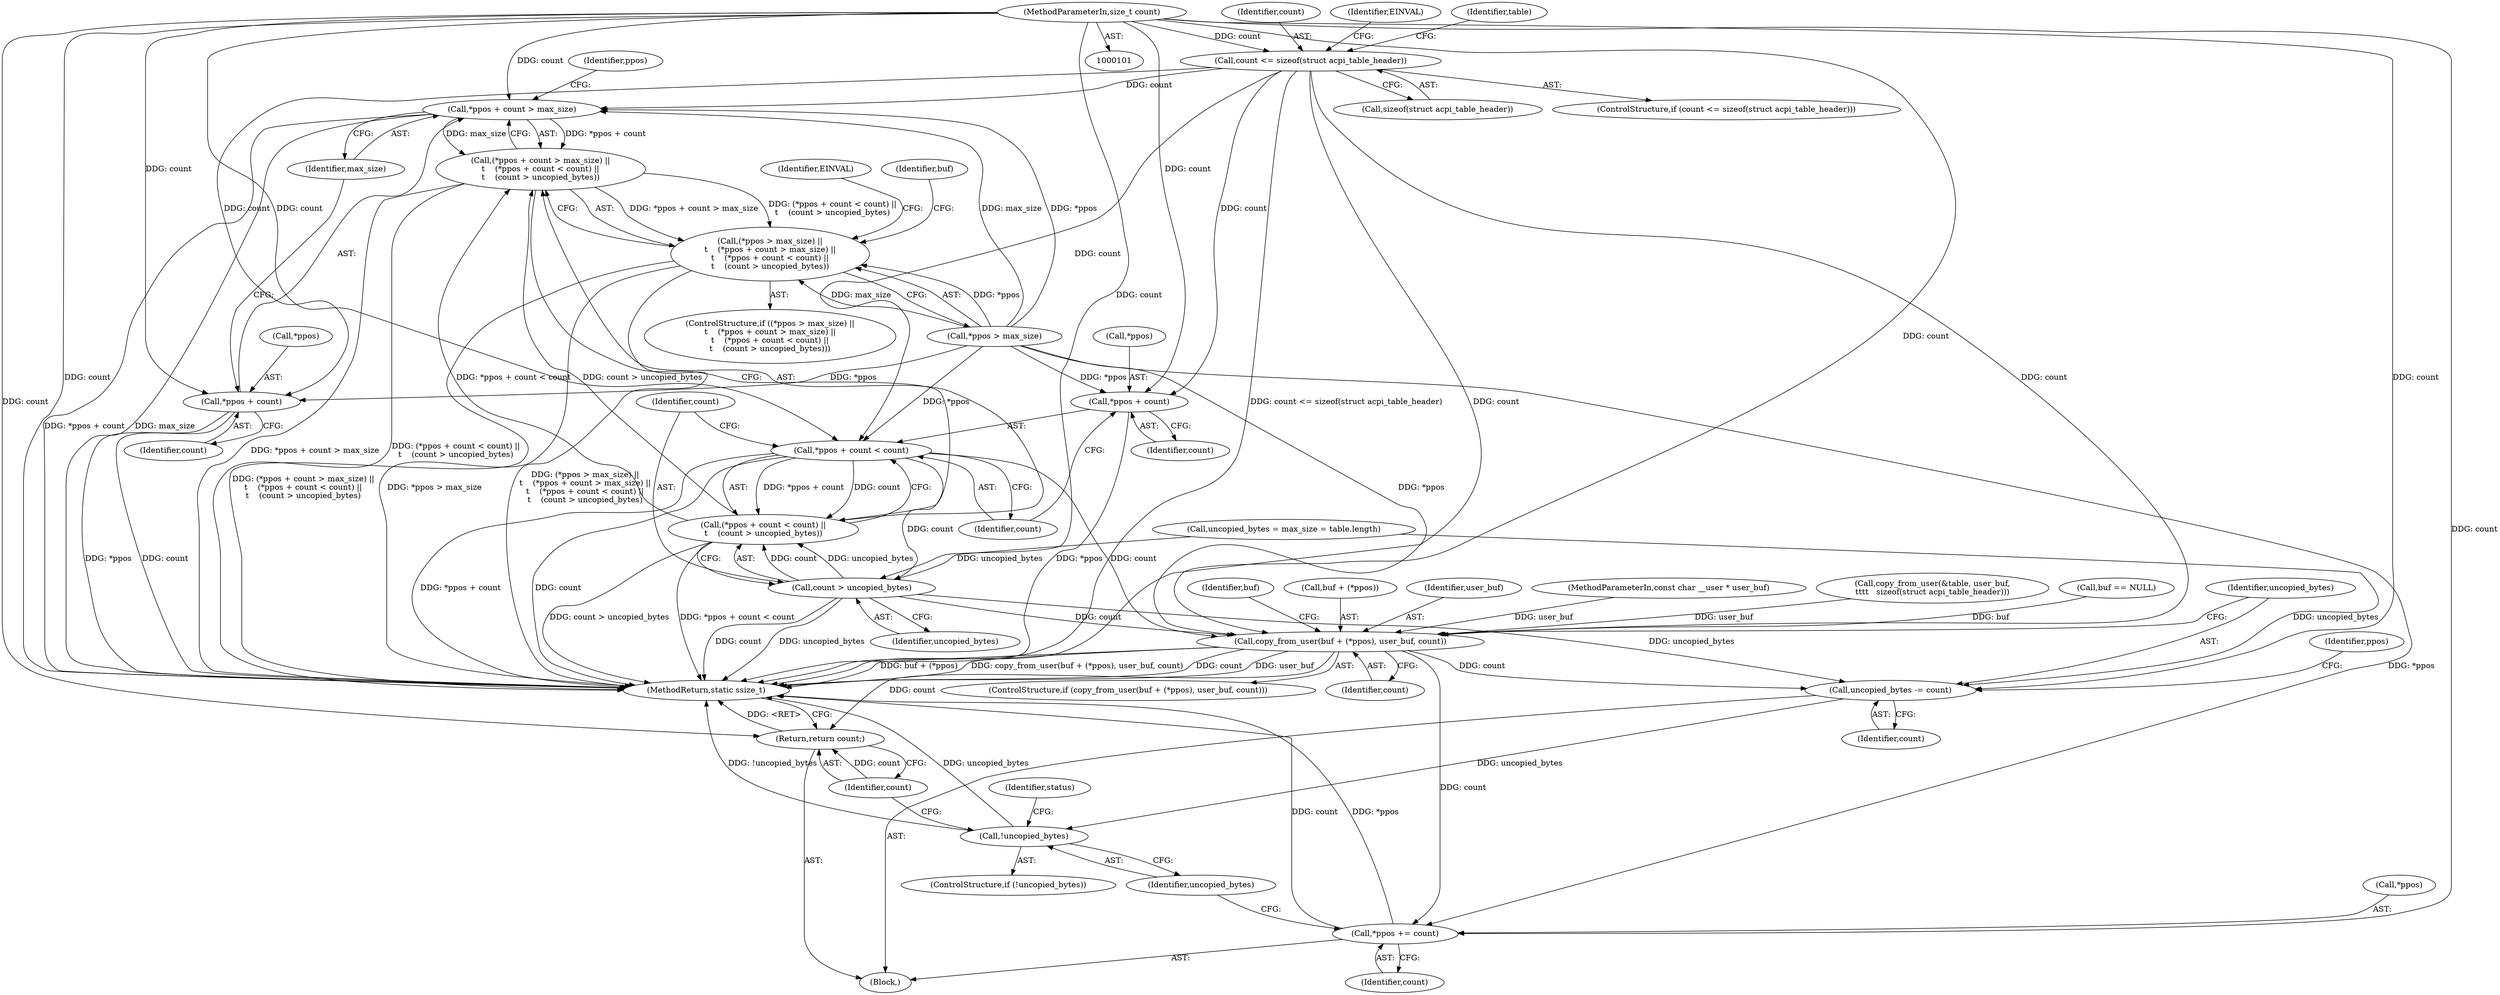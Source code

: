 digraph "1_linux_526b4af47f44148c9d665e57723ed9f86634c6e3_1@API" {
"1000118" [label="(Call,count <= sizeof(struct acpi_table_header))"];
"1000104" [label="(MethodParameterIn,size_t count)"];
"1000167" [label="(Call,*ppos + count > max_size)"];
"1000166" [label="(Call,(*ppos + count > max_size) ||\n\t    (*ppos + count < count) ||\n\t    (count > uncopied_bytes))"];
"1000161" [label="(Call,(*ppos > max_size) ||\n\t    (*ppos + count > max_size) ||\n\t    (*ppos + count < count) ||\n\t    (count > uncopied_bytes))"];
"1000168" [label="(Call,*ppos + count)"];
"1000174" [label="(Call,*ppos + count < count)"];
"1000173" [label="(Call,(*ppos + count < count) ||\n\t    (count > uncopied_bytes))"];
"1000180" [label="(Call,count > uncopied_bytes)"];
"1000187" [label="(Call,copy_from_user(buf + (*ppos), user_buf, count))"];
"1000203" [label="(Call,uncopied_bytes -= count)"];
"1000211" [label="(Call,!uncopied_bytes)"];
"1000206" [label="(Call,*ppos += count)"];
"1000231" [label="(Return,return count;)"];
"1000175" [label="(Call,*ppos + count)"];
"1000128" [label="(Identifier,table)"];
"1000182" [label="(Identifier,uncopied_bytes)"];
"1000208" [label="(Identifier,ppos)"];
"1000177" [label="(Identifier,ppos)"];
"1000166" [label="(Call,(*ppos + count > max_size) ||\n\t    (*ppos + count < count) ||\n\t    (count > uncopied_bytes))"];
"1000212" [label="(Identifier,uncopied_bytes)"];
"1000162" [label="(Call,*ppos > max_size)"];
"1000178" [label="(Identifier,count)"];
"1000174" [label="(Call,*ppos + count < count)"];
"1000169" [label="(Call,*ppos)"];
"1000210" [label="(ControlStructure,if (!uncopied_bytes))"];
"1000232" [label="(Identifier,count)"];
"1000186" [label="(ControlStructure,if (copy_from_user(buf + (*ppos), user_buf, count)))"];
"1000181" [label="(Identifier,count)"];
"1000106" [label="(Block,)"];
"1000207" [label="(Call,*ppos)"];
"1000119" [label="(Identifier,count)"];
"1000189" [label="(Identifier,buf)"];
"1000172" [label="(Identifier,max_size)"];
"1000124" [label="(Identifier,EINVAL)"];
"1000233" [label="(MethodReturn,static ssize_t)"];
"1000175" [label="(Call,*ppos + count)"];
"1000187" [label="(Call,copy_from_user(buf + (*ppos), user_buf, count))"];
"1000179" [label="(Identifier,count)"];
"1000126" [label="(Call,copy_from_user(&table, user_buf,\n\t\t\t\t   sizeof(struct acpi_table_header)))"];
"1000118" [label="(Call,count <= sizeof(struct acpi_table_header))"];
"1000160" [label="(ControlStructure,if ((*ppos > max_size) ||\n\t    (*ppos + count > max_size) ||\n\t    (*ppos + count < count) ||\n\t    (count > uncopied_bytes)))"];
"1000215" [label="(Identifier,status)"];
"1000154" [label="(Call,buf == NULL)"];
"1000231" [label="(Return,return count;)"];
"1000161" [label="(Call,(*ppos > max_size) ||\n\t    (*ppos + count > max_size) ||\n\t    (*ppos + count < count) ||\n\t    (count > uncopied_bytes))"];
"1000196" [label="(Identifier,buf)"];
"1000203" [label="(Call,uncopied_bytes -= count)"];
"1000120" [label="(Call,sizeof(struct acpi_table_header))"];
"1000211" [label="(Call,!uncopied_bytes)"];
"1000176" [label="(Call,*ppos)"];
"1000193" [label="(Identifier,count)"];
"1000188" [label="(Call,buf + (*ppos))"];
"1000204" [label="(Identifier,uncopied_bytes)"];
"1000192" [label="(Identifier,user_buf)"];
"1000117" [label="(ControlStructure,if (count <= sizeof(struct acpi_table_header)))"];
"1000104" [label="(MethodParameterIn,size_t count)"];
"1000180" [label="(Call,count > uncopied_bytes)"];
"1000103" [label="(MethodParameterIn,const char __user * user_buf)"];
"1000205" [label="(Identifier,count)"];
"1000135" [label="(Call,uncopied_bytes = max_size = table.length)"];
"1000167" [label="(Call,*ppos + count > max_size)"];
"1000206" [label="(Call,*ppos += count)"];
"1000168" [label="(Call,*ppos + count)"];
"1000185" [label="(Identifier,EINVAL)"];
"1000173" [label="(Call,(*ppos + count < count) ||\n\t    (count > uncopied_bytes))"];
"1000209" [label="(Identifier,count)"];
"1000171" [label="(Identifier,count)"];
"1000118" -> "1000117"  [label="AST: "];
"1000118" -> "1000120"  [label="CFG: "];
"1000119" -> "1000118"  [label="AST: "];
"1000120" -> "1000118"  [label="AST: "];
"1000124" -> "1000118"  [label="CFG: "];
"1000128" -> "1000118"  [label="CFG: "];
"1000118" -> "1000233"  [label="DDG: count <= sizeof(struct acpi_table_header)"];
"1000118" -> "1000233"  [label="DDG: count"];
"1000104" -> "1000118"  [label="DDG: count"];
"1000118" -> "1000167"  [label="DDG: count"];
"1000118" -> "1000168"  [label="DDG: count"];
"1000118" -> "1000174"  [label="DDG: count"];
"1000118" -> "1000175"  [label="DDG: count"];
"1000118" -> "1000187"  [label="DDG: count"];
"1000104" -> "1000101"  [label="AST: "];
"1000104" -> "1000233"  [label="DDG: count"];
"1000104" -> "1000167"  [label="DDG: count"];
"1000104" -> "1000168"  [label="DDG: count"];
"1000104" -> "1000174"  [label="DDG: count"];
"1000104" -> "1000175"  [label="DDG: count"];
"1000104" -> "1000180"  [label="DDG: count"];
"1000104" -> "1000187"  [label="DDG: count"];
"1000104" -> "1000203"  [label="DDG: count"];
"1000104" -> "1000206"  [label="DDG: count"];
"1000104" -> "1000231"  [label="DDG: count"];
"1000167" -> "1000166"  [label="AST: "];
"1000167" -> "1000172"  [label="CFG: "];
"1000168" -> "1000167"  [label="AST: "];
"1000172" -> "1000167"  [label="AST: "];
"1000177" -> "1000167"  [label="CFG: "];
"1000166" -> "1000167"  [label="CFG: "];
"1000167" -> "1000233"  [label="DDG: *ppos + count"];
"1000167" -> "1000233"  [label="DDG: max_size"];
"1000167" -> "1000166"  [label="DDG: *ppos + count"];
"1000167" -> "1000166"  [label="DDG: max_size"];
"1000162" -> "1000167"  [label="DDG: *ppos"];
"1000162" -> "1000167"  [label="DDG: max_size"];
"1000166" -> "1000161"  [label="AST: "];
"1000166" -> "1000173"  [label="CFG: "];
"1000173" -> "1000166"  [label="AST: "];
"1000161" -> "1000166"  [label="CFG: "];
"1000166" -> "1000233"  [label="DDG: *ppos + count > max_size"];
"1000166" -> "1000233"  [label="DDG: (*ppos + count < count) ||\n\t    (count > uncopied_bytes)"];
"1000166" -> "1000161"  [label="DDG: *ppos + count > max_size"];
"1000166" -> "1000161"  [label="DDG: (*ppos + count < count) ||\n\t    (count > uncopied_bytes)"];
"1000173" -> "1000166"  [label="DDG: *ppos + count < count"];
"1000173" -> "1000166"  [label="DDG: count > uncopied_bytes"];
"1000161" -> "1000160"  [label="AST: "];
"1000161" -> "1000162"  [label="CFG: "];
"1000162" -> "1000161"  [label="AST: "];
"1000185" -> "1000161"  [label="CFG: "];
"1000189" -> "1000161"  [label="CFG: "];
"1000161" -> "1000233"  [label="DDG: (*ppos + count > max_size) ||\n\t    (*ppos + count < count) ||\n\t    (count > uncopied_bytes)"];
"1000161" -> "1000233"  [label="DDG: *ppos > max_size"];
"1000161" -> "1000233"  [label="DDG: (*ppos > max_size) ||\n\t    (*ppos + count > max_size) ||\n\t    (*ppos + count < count) ||\n\t    (count > uncopied_bytes)"];
"1000162" -> "1000161"  [label="DDG: *ppos"];
"1000162" -> "1000161"  [label="DDG: max_size"];
"1000168" -> "1000171"  [label="CFG: "];
"1000169" -> "1000168"  [label="AST: "];
"1000171" -> "1000168"  [label="AST: "];
"1000172" -> "1000168"  [label="CFG: "];
"1000168" -> "1000233"  [label="DDG: *ppos"];
"1000168" -> "1000233"  [label="DDG: count"];
"1000162" -> "1000168"  [label="DDG: *ppos"];
"1000174" -> "1000173"  [label="AST: "];
"1000174" -> "1000179"  [label="CFG: "];
"1000175" -> "1000174"  [label="AST: "];
"1000179" -> "1000174"  [label="AST: "];
"1000181" -> "1000174"  [label="CFG: "];
"1000173" -> "1000174"  [label="CFG: "];
"1000174" -> "1000233"  [label="DDG: count"];
"1000174" -> "1000233"  [label="DDG: *ppos + count"];
"1000174" -> "1000173"  [label="DDG: *ppos + count"];
"1000174" -> "1000173"  [label="DDG: count"];
"1000162" -> "1000174"  [label="DDG: *ppos"];
"1000174" -> "1000180"  [label="DDG: count"];
"1000174" -> "1000187"  [label="DDG: count"];
"1000173" -> "1000180"  [label="CFG: "];
"1000180" -> "1000173"  [label="AST: "];
"1000173" -> "1000233"  [label="DDG: count > uncopied_bytes"];
"1000173" -> "1000233"  [label="DDG: *ppos + count < count"];
"1000180" -> "1000173"  [label="DDG: count"];
"1000180" -> "1000173"  [label="DDG: uncopied_bytes"];
"1000180" -> "1000182"  [label="CFG: "];
"1000181" -> "1000180"  [label="AST: "];
"1000182" -> "1000180"  [label="AST: "];
"1000180" -> "1000233"  [label="DDG: count"];
"1000180" -> "1000233"  [label="DDG: uncopied_bytes"];
"1000135" -> "1000180"  [label="DDG: uncopied_bytes"];
"1000180" -> "1000187"  [label="DDG: count"];
"1000180" -> "1000203"  [label="DDG: uncopied_bytes"];
"1000187" -> "1000186"  [label="AST: "];
"1000187" -> "1000193"  [label="CFG: "];
"1000188" -> "1000187"  [label="AST: "];
"1000192" -> "1000187"  [label="AST: "];
"1000193" -> "1000187"  [label="AST: "];
"1000196" -> "1000187"  [label="CFG: "];
"1000204" -> "1000187"  [label="CFG: "];
"1000187" -> "1000233"  [label="DDG: buf + (*ppos)"];
"1000187" -> "1000233"  [label="DDG: copy_from_user(buf + (*ppos), user_buf, count)"];
"1000187" -> "1000233"  [label="DDG: count"];
"1000187" -> "1000233"  [label="DDG: user_buf"];
"1000154" -> "1000187"  [label="DDG: buf"];
"1000162" -> "1000187"  [label="DDG: *ppos"];
"1000126" -> "1000187"  [label="DDG: user_buf"];
"1000103" -> "1000187"  [label="DDG: user_buf"];
"1000187" -> "1000203"  [label="DDG: count"];
"1000187" -> "1000206"  [label="DDG: count"];
"1000187" -> "1000231"  [label="DDG: count"];
"1000203" -> "1000106"  [label="AST: "];
"1000203" -> "1000205"  [label="CFG: "];
"1000204" -> "1000203"  [label="AST: "];
"1000205" -> "1000203"  [label="AST: "];
"1000208" -> "1000203"  [label="CFG: "];
"1000135" -> "1000203"  [label="DDG: uncopied_bytes"];
"1000203" -> "1000211"  [label="DDG: uncopied_bytes"];
"1000211" -> "1000210"  [label="AST: "];
"1000211" -> "1000212"  [label="CFG: "];
"1000212" -> "1000211"  [label="AST: "];
"1000215" -> "1000211"  [label="CFG: "];
"1000232" -> "1000211"  [label="CFG: "];
"1000211" -> "1000233"  [label="DDG: uncopied_bytes"];
"1000211" -> "1000233"  [label="DDG: !uncopied_bytes"];
"1000206" -> "1000106"  [label="AST: "];
"1000206" -> "1000209"  [label="CFG: "];
"1000207" -> "1000206"  [label="AST: "];
"1000209" -> "1000206"  [label="AST: "];
"1000212" -> "1000206"  [label="CFG: "];
"1000206" -> "1000233"  [label="DDG: count"];
"1000206" -> "1000233"  [label="DDG: *ppos"];
"1000162" -> "1000206"  [label="DDG: *ppos"];
"1000231" -> "1000106"  [label="AST: "];
"1000231" -> "1000232"  [label="CFG: "];
"1000232" -> "1000231"  [label="AST: "];
"1000233" -> "1000231"  [label="CFG: "];
"1000231" -> "1000233"  [label="DDG: <RET>"];
"1000232" -> "1000231"  [label="DDG: count"];
"1000175" -> "1000178"  [label="CFG: "];
"1000176" -> "1000175"  [label="AST: "];
"1000178" -> "1000175"  [label="AST: "];
"1000179" -> "1000175"  [label="CFG: "];
"1000175" -> "1000233"  [label="DDG: *ppos"];
"1000162" -> "1000175"  [label="DDG: *ppos"];
}
